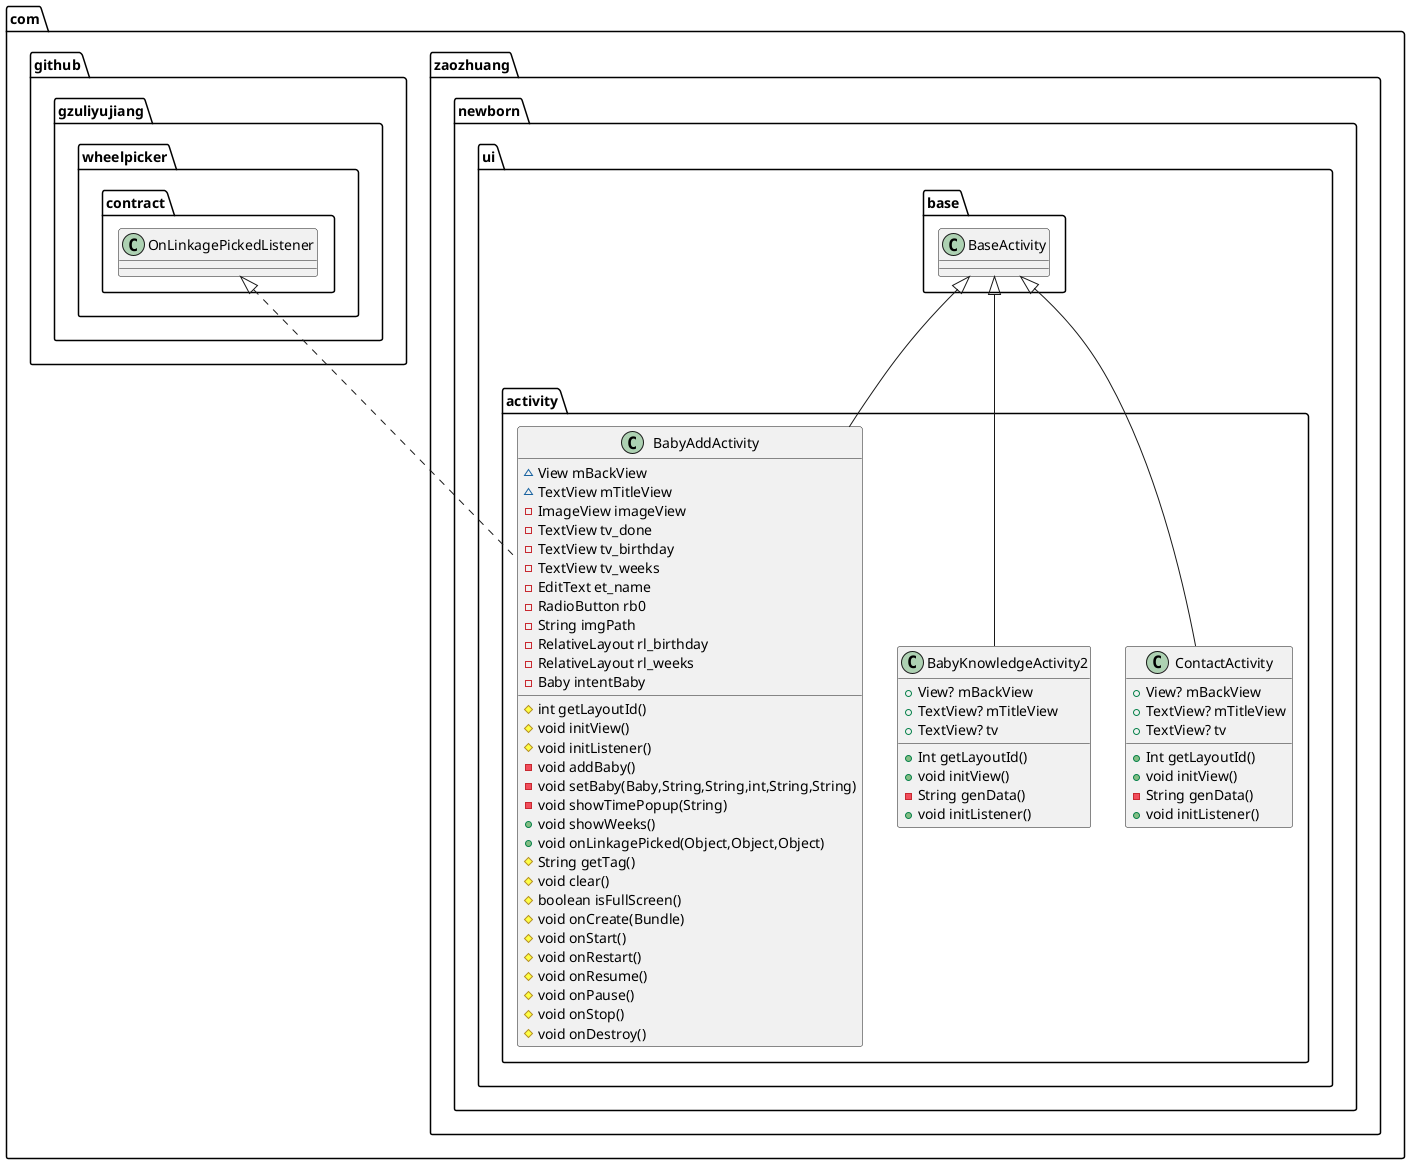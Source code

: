 @startuml
class com.zaozhuang.newborn.ui.activity.BabyKnowledgeActivity2 {
+ View? mBackView
+ TextView? mTitleView
+ TextView? tv
+ Int getLayoutId()
+ void initView()
- String genData()
+ void initListener()
}
class com.zaozhuang.newborn.ui.activity.BabyAddActivity {
~ View mBackView
~ TextView mTitleView
- ImageView imageView
- TextView tv_done
- TextView tv_birthday
- TextView tv_weeks
- EditText et_name
- RadioButton rb0
- String imgPath
- RelativeLayout rl_birthday
- RelativeLayout rl_weeks
- Baby intentBaby
# int getLayoutId()
# void initView()
# void initListener()
- void addBaby()
- void setBaby(Baby,String,String,int,String,String)
- void showTimePopup(String)
+ void showWeeks()
+ void onLinkagePicked(Object,Object,Object)
# String getTag()
# void clear()
# boolean isFullScreen()
# void onCreate(Bundle)
# void onStart()
# void onRestart()
# void onResume()
# void onPause()
# void onStop()
# void onDestroy()
}
class com.zaozhuang.newborn.ui.activity.ContactActivity {
+ View? mBackView
+ TextView? mTitleView
+ TextView? tv
+ Int getLayoutId()
+ void initView()
- String genData()
+ void initListener()
}


com.zaozhuang.newborn.ui.base.BaseActivity <|-- com.zaozhuang.newborn.ui.activity.BabyKnowledgeActivity2
com.github.gzuliyujiang.wheelpicker.contract.OnLinkagePickedListener <|.. com.zaozhuang.newborn.ui.activity.BabyAddActivity
com.zaozhuang.newborn.ui.base.BaseActivity <|-- com.zaozhuang.newborn.ui.activity.BabyAddActivity
com.zaozhuang.newborn.ui.base.BaseActivity <|-- com.zaozhuang.newborn.ui.activity.ContactActivity
@enduml